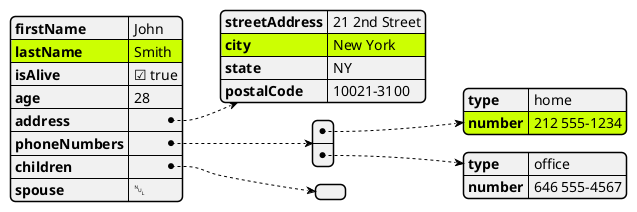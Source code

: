{
  "sha1": "epjqubxd43g18pdldb9unc2qfemsnja",
  "insertion": {
    "when": "2024-06-01T09:03:04.895Z",
    "url": "https://github.com/plantuml/plantuml/issues/446#issuecomment-1369057034",
    "user": "plantuml@gmail.com"
  }
}
@startjson

skinparam dpi 600

#highlight "lastName"
#highlight "address" / "city"
#highlight "phoneNumbers" / "0" / "number"
{
  "firstName": "John",
  "lastName": "Smith",
  "isAlive": true,
  "age": 28,
  "address": {
    "streetAddress": "21 2nd Street",
    "city": "New York",
    "state": "NY",
    "postalCode": "10021-3100"
  },
  "phoneNumbers": [
    {
      "type": "home",
      "number": "212 555-1234"
    },
    {
      "type": "office",
      "number": "646 555-4567"
    }
  ],
  "children": [],
  "spouse": null
}
@endjson
